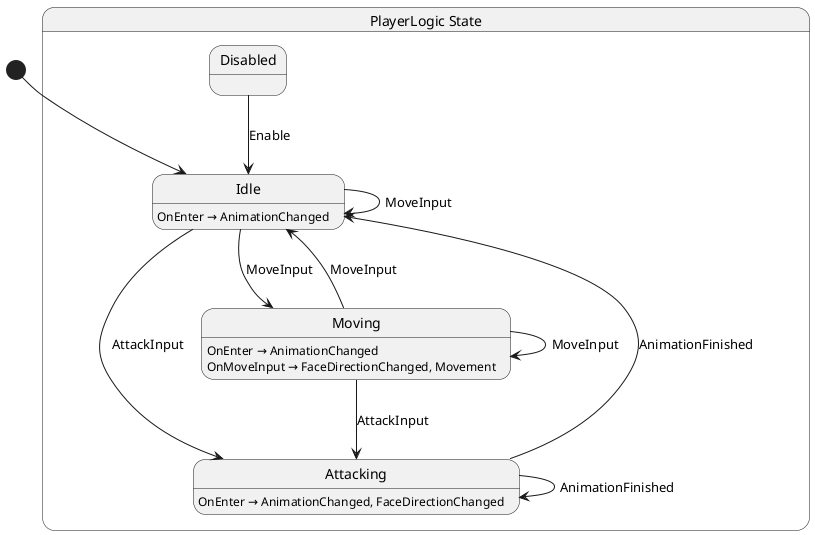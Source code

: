 @startuml PlayerLogic
state "PlayerLogic State" as Shellguard_Player_State_PlayerLogic_State {
  state "Idle" as Shellguard_Player_State_PlayerLogic_State_Idle
  state "Moving" as Shellguard_Player_State_PlayerLogic_State_Moving
  state "Attacking" as Shellguard_Player_State_PlayerLogic_State_Attacking
  state "Disabled" as Shellguard_Player_State_PlayerLogic_State_Disabled
}

Shellguard_Player_State_PlayerLogic_State_Attacking --> Shellguard_Player_State_PlayerLogic_State_Attacking : AnimationFinished
Shellguard_Player_State_PlayerLogic_State_Attacking --> Shellguard_Player_State_PlayerLogic_State_Idle : AnimationFinished
Shellguard_Player_State_PlayerLogic_State_Disabled --> Shellguard_Player_State_PlayerLogic_State_Idle : Enable
Shellguard_Player_State_PlayerLogic_State_Idle --> Shellguard_Player_State_PlayerLogic_State_Attacking : AttackInput
Shellguard_Player_State_PlayerLogic_State_Idle --> Shellguard_Player_State_PlayerLogic_State_Idle : MoveInput
Shellguard_Player_State_PlayerLogic_State_Idle --> Shellguard_Player_State_PlayerLogic_State_Moving : MoveInput
Shellguard_Player_State_PlayerLogic_State_Moving --> Shellguard_Player_State_PlayerLogic_State_Attacking : AttackInput
Shellguard_Player_State_PlayerLogic_State_Moving --> Shellguard_Player_State_PlayerLogic_State_Idle : MoveInput
Shellguard_Player_State_PlayerLogic_State_Moving --> Shellguard_Player_State_PlayerLogic_State_Moving : MoveInput

Shellguard_Player_State_PlayerLogic_State_Attacking : OnEnter → AnimationChanged, FaceDirectionChanged
Shellguard_Player_State_PlayerLogic_State_Idle : OnEnter → AnimationChanged
Shellguard_Player_State_PlayerLogic_State_Moving : OnEnter → AnimationChanged
Shellguard_Player_State_PlayerLogic_State_Moving : OnMoveInput → FaceDirectionChanged, Movement

[*] --> Shellguard_Player_State_PlayerLogic_State_Idle
@enduml
